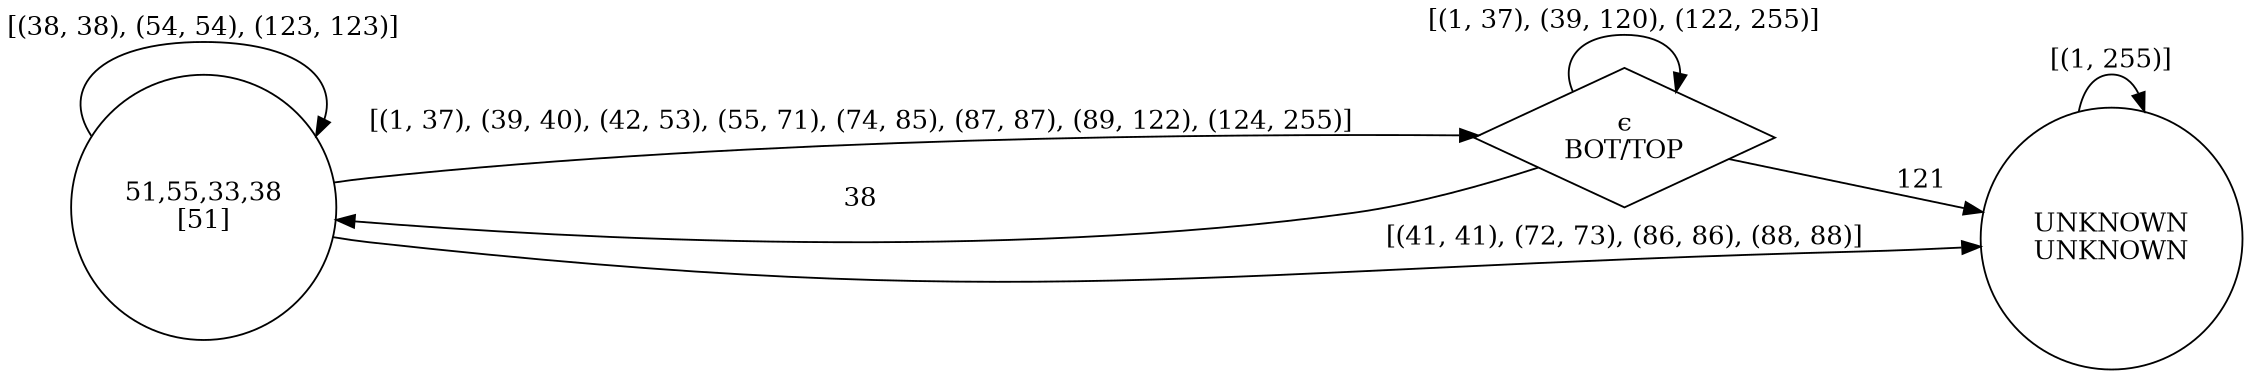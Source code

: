 digraph weighted_automaton {
	margin=0 rankdir=LR size=15
	node [shape=circle]
	"51,55,33,38" [label="51,55,33,38
[51]"]
	"51,55,33,38" -> "ϵ" [label="[(1, 37), (39, 40), (42, 53), (55, 71), (74, 85), (87, 87), (89, 122), (124, 255)]"]
	"51,55,33,38" -> "51,55,33,38" [label="[(38, 38), (54, 54), (123, 123)]"]
	"51,55,33,38" -> UNKNOWN [label="[(41, 41), (72, 73), (86, 86), (88, 88)]"]
	UNKNOWN [label="UNKNOWN
UNKNOWN"]
	UNKNOWN -> UNKNOWN [label="[(1, 255)]"]
	"ϵ" [label="ϵ
BOT/TOP" shape=diamond]
	"ϵ" -> "ϵ" [label="[(1, 37), (39, 120), (122, 255)]"]
	"ϵ" -> UNKNOWN [label=121]
	"ϵ" -> "51,55,33,38" [label=38]
}
